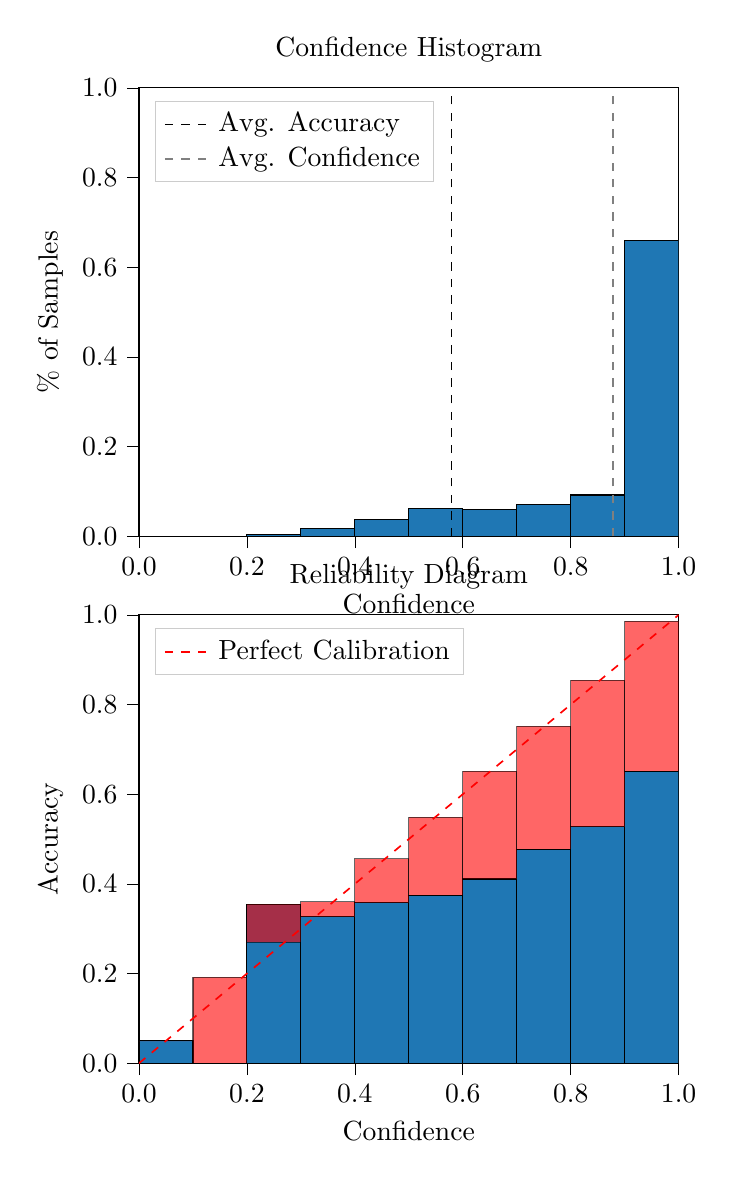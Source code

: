 % This file was created by tikzplotlib v0.9.8.
\begin{tikzpicture}

\definecolor{color0}{rgb}{0.122,0.467,0.706}

\begin{groupplot}[group style={group size=1 by 2}]
\nextgroupplot[
legend cell align={left},
legend style={
  fill opacity=0.8,
  draw opacity=1,
  text opacity=1,
  at={(0.03,0.97)},
  anchor=north west,
  draw=white!80!black
},
tick align=outside,
tick pos=left,
title={Confidence Histogram},
x grid style={white!69.02!black},
xlabel={Confidence},
xmin=0, xmax=1,
xtick style={color=black},
xtick={0,0.2,0.4,0.6,0.8,1},
xticklabels={0.0,0.2,0.4,0.6,0.8,1.0},
y grid style={white!69.02!black},
ylabel={\% of Samples},
ymin=0, ymax=1,
ytick style={color=black},
ytick={0,0.2,0.4,0.6,0.8,1},
yticklabels={0.0,0.2,0.4,0.6,0.8,1.0}
]
\draw[draw=black,fill=color0] (axis cs:-6.939e-18,0) rectangle (axis cs:0.1,0);
\draw[draw=black,fill=color0] (axis cs:0.1,0) rectangle (axis cs:0.2,0.0);
\draw[draw=black,fill=color0] (axis cs:0.2,0) rectangle (axis cs:0.3,0.004);
\draw[draw=black,fill=color0] (axis cs:0.3,0) rectangle (axis cs:0.4,0.017);
\draw[draw=black,fill=color0] (axis cs:0.4,0) rectangle (axis cs:0.5,0.037);
\draw[draw=black,fill=color0] (axis cs:0.5,0) rectangle (axis cs:0.6,0.061);
\draw[draw=black,fill=color0] (axis cs:0.6,0) rectangle (axis cs:0.7,0.06);
\draw[draw=black,fill=color0] (axis cs:0.7,0) rectangle (axis cs:0.8,0.07);
\draw[draw=black,fill=color0] (axis cs:0.8,0) rectangle (axis cs:0.9,0.092);
\draw[draw=black,fill=color0] (axis cs:0.9,0) rectangle (axis cs:1,0.66);
\addplot [semithick, black, dashed]
table {%
0.579 0
0.579 1
};
\addlegendentry{Avg. Accuracy}
\addplot [semithick, white!50.196!black, dashed]
table {%
0.878 0
0.878 1
};
\addlegendentry{Avg. Confidence}

\nextgroupplot[
legend cell align={left},
legend style={
  fill opacity=0.8,
  draw opacity=1,
  text opacity=1,
  at={(0.03,0.97)},
  anchor=north west,
  draw=white!80!black
},
tick align=outside,
tick pos=left,
title={Reliability Diagram},
x grid style={white!69.02!black},
xlabel={Confidence},
xmin=0, xmax=1,
xtick style={color=black},
xtick={0,0.2,0.4,0.6,0.8,1},
xticklabels={0.0,0.2,0.4,0.6,0.8,1.0},
y grid style={white!69.02!black},
ylabel={Accuracy},
ymin=0, ymax=1,
ytick style={color=black},
ytick={0,0.2,0.4,0.6,0.8,1},
yticklabels={0.0,0.2,0.4,0.6,0.8,1.0}
]
\draw[draw=black,fill=color0] (axis cs:-6.939e-18,0) rectangle (axis cs:0.1,0.05);
\draw[draw=black,fill=color0] (axis cs:0.1,0) rectangle (axis cs:0.2,0);
\draw[draw=black,fill=color0] (axis cs:0.2,0) rectangle (axis cs:0.3,0.355);
\draw[draw=black,fill=color0] (axis cs:0.3,0) rectangle (axis cs:0.4,0.327);
\draw[draw=black,fill=color0] (axis cs:0.4,0) rectangle (axis cs:0.5,0.358);
\draw[draw=black,fill=color0] (axis cs:0.5,0) rectangle (axis cs:0.6,0.375);
\draw[draw=black,fill=color0] (axis cs:0.6,0) rectangle (axis cs:0.7,0.411);
\draw[draw=black,fill=color0] (axis cs:0.7,0) rectangle (axis cs:0.8,0.477);
\draw[draw=black,fill=color0] (axis cs:0.8,0) rectangle (axis cs:0.9,0.528);
\draw[draw=black,fill=color0] (axis cs:0.9,0) rectangle (axis cs:1,0.651);
\draw[draw=black,fill=red,opacity=0.6] (axis cs:-6.939e-18,0.05) rectangle (axis cs:0.1,0.05);
\draw[draw=black,fill=red,opacity=0.6] (axis cs:0.1,0) rectangle (axis cs:0.2,0.192);
\draw[draw=black,fill=red,opacity=0.6] (axis cs:0.2,0.355) rectangle (axis cs:0.3,0.27);
\draw[draw=black,fill=red,opacity=0.6] (axis cs:0.3,0.327) rectangle (axis cs:0.4,0.36);
\draw[draw=black,fill=red,opacity=0.6] (axis cs:0.4,0.358) rectangle (axis cs:0.5,0.456);
\draw[draw=black,fill=red,opacity=0.6] (axis cs:0.5,0.375) rectangle (axis cs:0.6,0.549);
\draw[draw=black,fill=red,opacity=0.6] (axis cs:0.6,0.411) rectangle (axis cs:0.7,0.651);
\draw[draw=black,fill=red,opacity=0.6] (axis cs:0.7,0.477) rectangle (axis cs:0.8,0.752);
\draw[draw=black,fill=red,opacity=0.6] (axis cs:0.8,0.528) rectangle (axis cs:0.9,0.854);
\draw[draw=black,fill=red,opacity=0.6] (axis cs:0.9,0.651) rectangle (axis cs:1,0.986);
\addplot [semithick, red, dashed]
table {%
0 0
1 1
};
\addlegendentry{Perfect Calibration}
\end{groupplot}

\end{tikzpicture}
